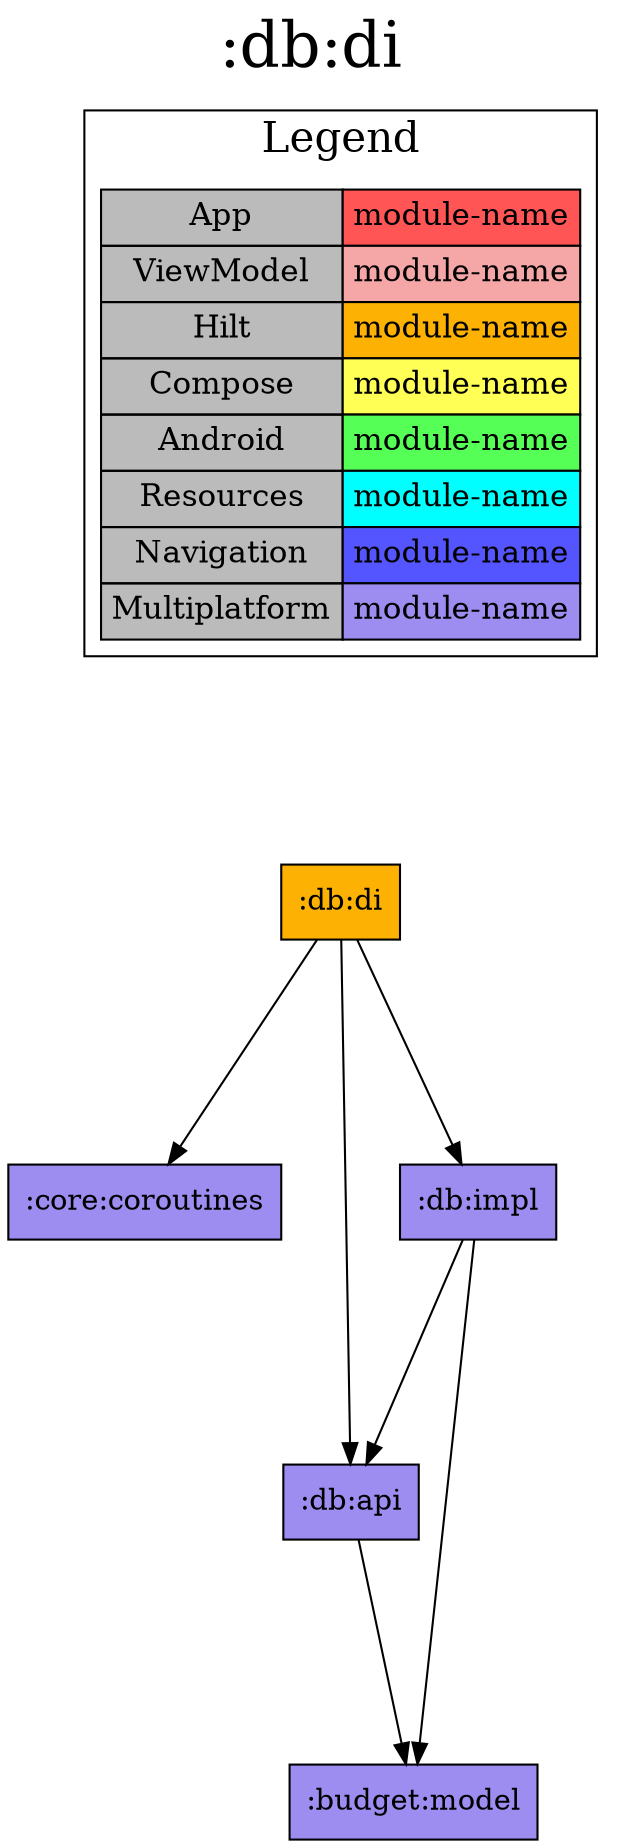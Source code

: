 digraph {
edge ["dir"="forward"]
graph ["dpi"="100","label"=":db:di","labelloc"="t","fontsize"="30","ranksep"="1.5","rankdir"="TB"]
node ["style"="filled"]
":db:di" ["shape"="box","fillcolor"="#FCB103"]
":core:coroutines" ["fillcolor"="#9D8DF1","shape"="box"]
":db:api" ["fillcolor"="#9D8DF1","shape"="box"]
":budget:model" ["fillcolor"="#9D8DF1","shape"="box"]
":db:impl" ["fillcolor"="#9D8DF1","shape"="box"]
{
edge ["dir"="none"]
graph ["rank"="same"]
":db:di"
}
":db:di" -> ":core:coroutines"
":db:di" -> ":db:api"
":db:di" -> ":db:impl"
":db:api" -> ":budget:model"
":db:impl" -> ":budget:model"
":db:impl" -> ":db:api"
subgraph "cluster_legend" {
edge ["dir"="none"]
graph ["label"="Legend","fontsize"="20"]
"Legend" ["style"="filled","fillcolor"="#bbbbbb","shape"="none","margin"="0","fontsize"="15","label"=<
<TABLE BORDER="0" CELLBORDER="1" CELLSPACING="0" CELLPADDING="4">
<TR><TD>App</TD><TD BGCOLOR="#FF5555">module-name</TD></TR>
<TR><TD>ViewModel</TD><TD BGCOLOR="#F5A6A6">module-name</TD></TR>
<TR><TD>Hilt</TD><TD BGCOLOR="#FCB103">module-name</TD></TR>
<TR><TD>Compose</TD><TD BGCOLOR="#FFFF55">module-name</TD></TR>
<TR><TD>Android</TD><TD BGCOLOR="#55FF55">module-name</TD></TR>
<TR><TD>Resources</TD><TD BGCOLOR="#00FFFF">module-name</TD></TR>
<TR><TD>Navigation</TD><TD BGCOLOR="#5555FF">module-name</TD></TR>
<TR><TD>Multiplatform</TD><TD BGCOLOR="#9D8DF1">module-name</TD></TR>
</TABLE>
>]
} -> ":db:di" ["style"="invis"]
}